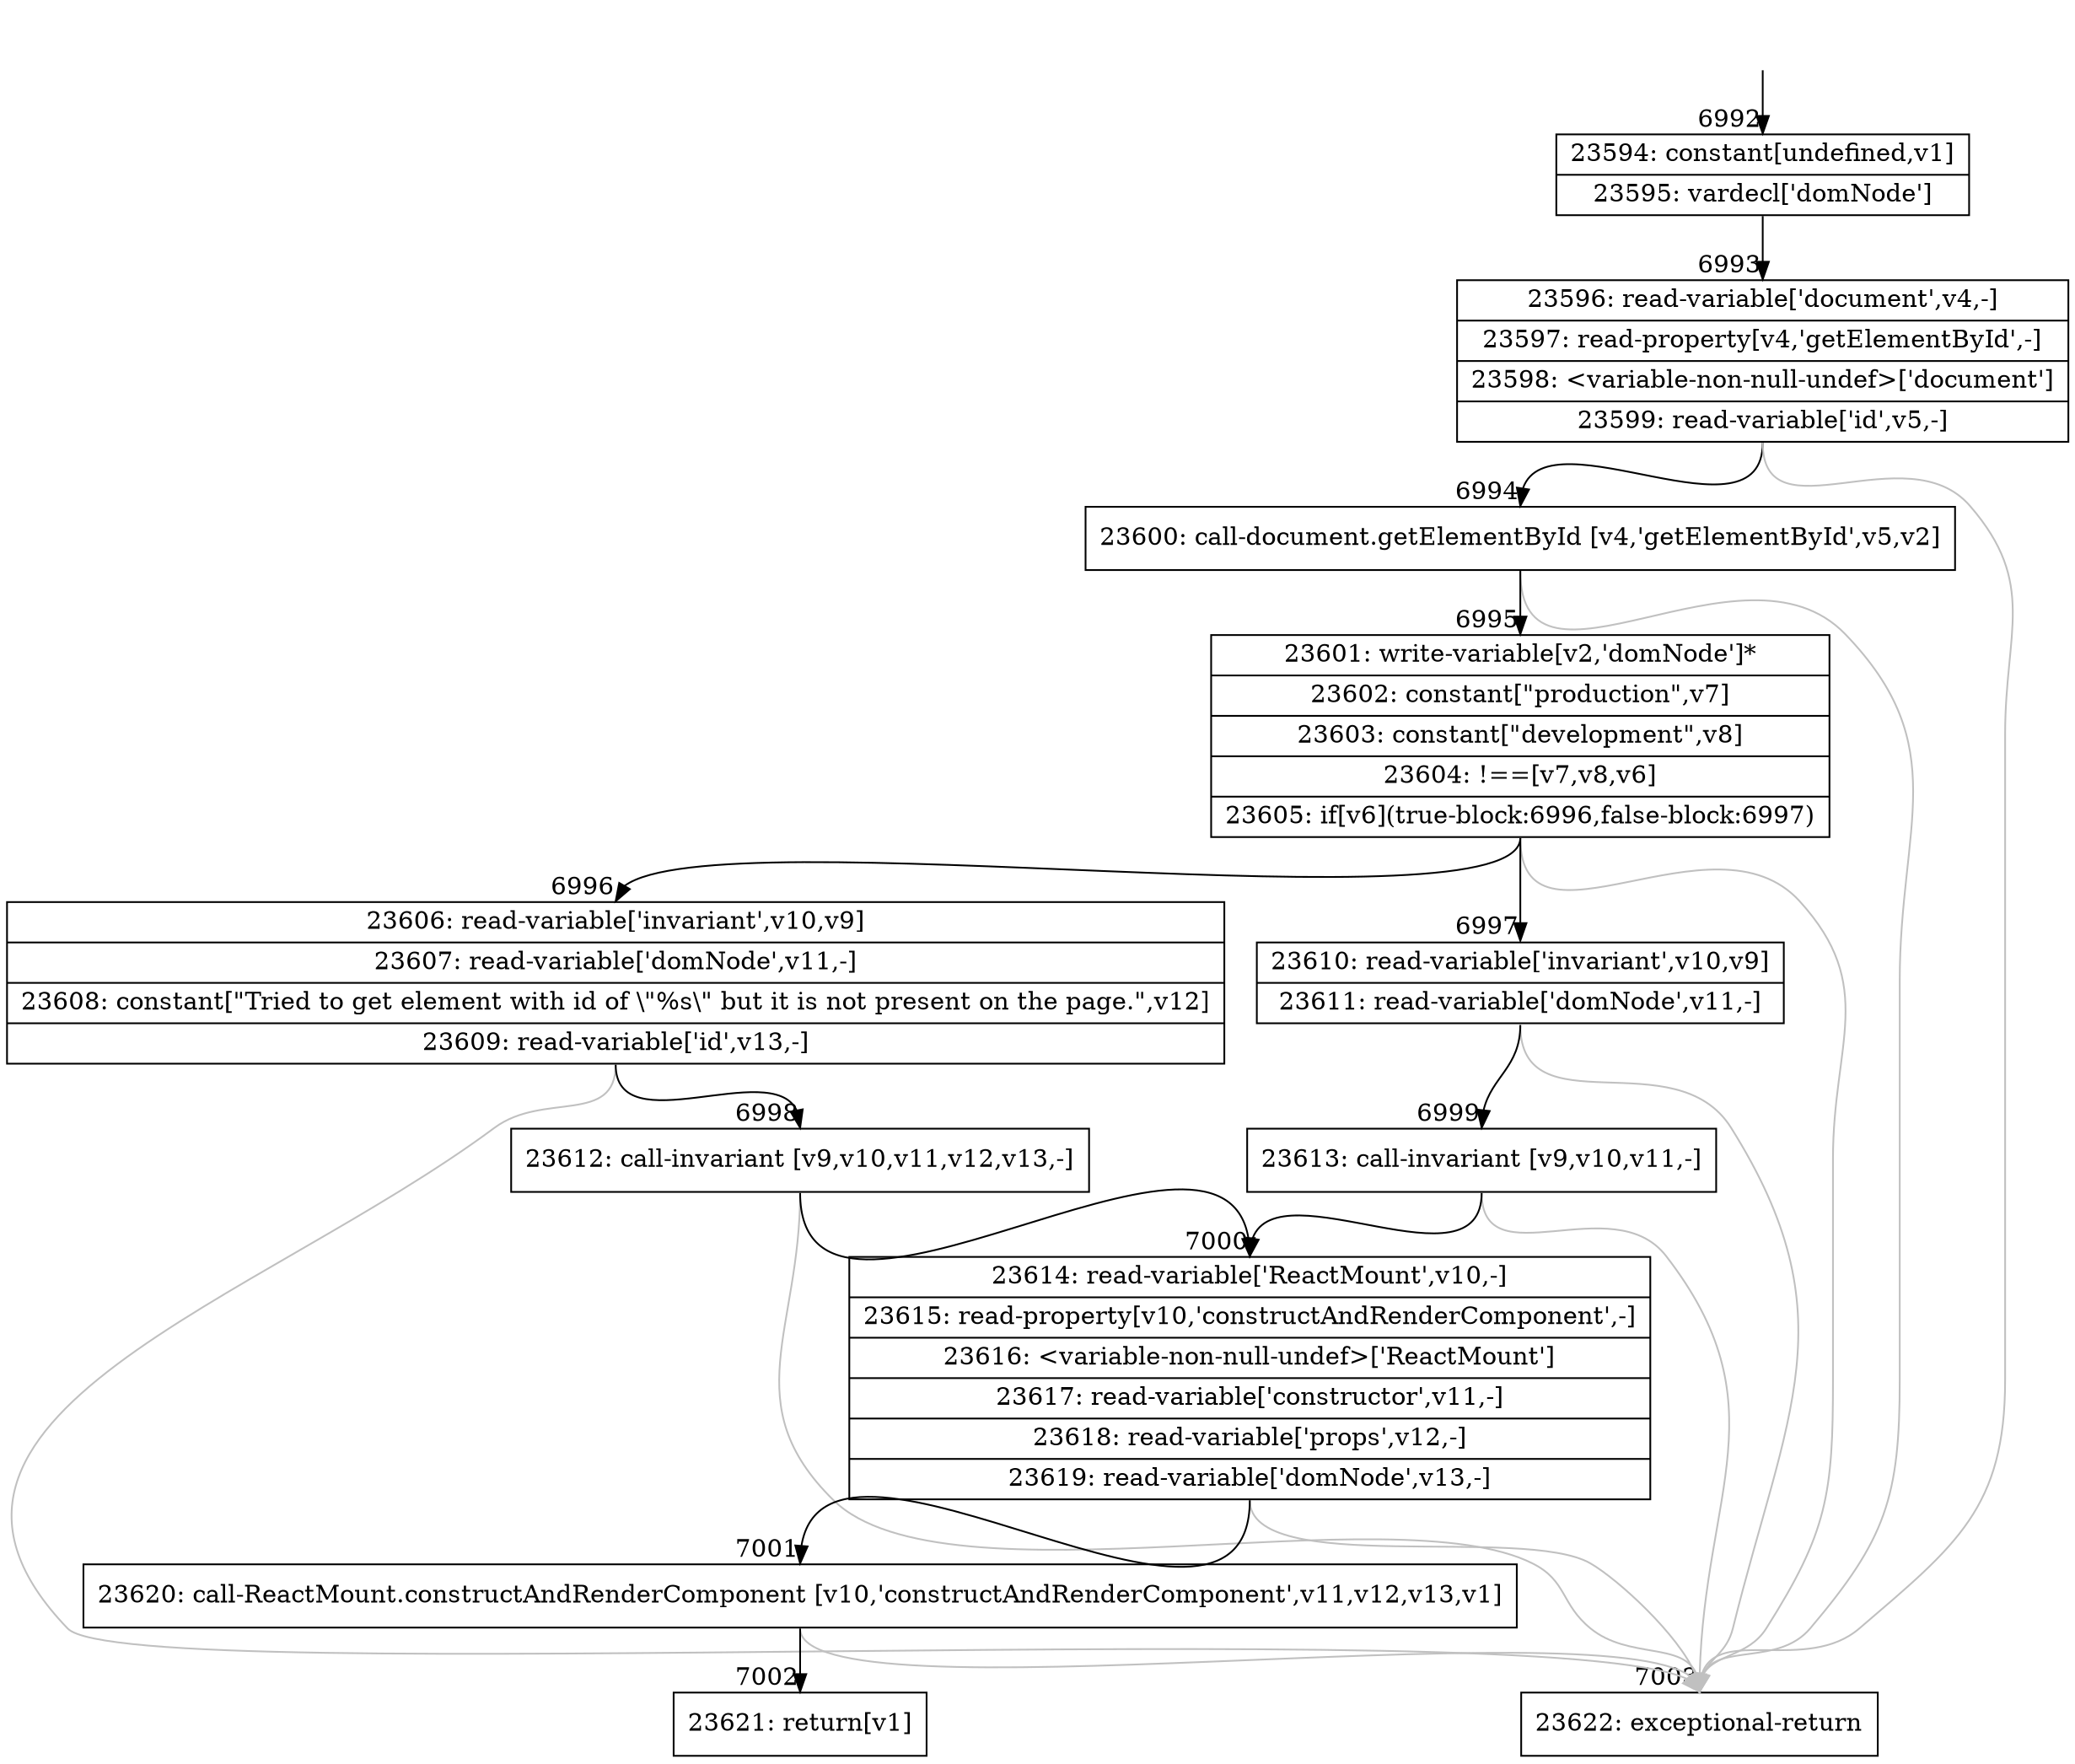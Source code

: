 digraph {
rankdir="TD"
BB_entry487[shape=none,label=""];
BB_entry487 -> BB6992 [tailport=s, headport=n, headlabel="    6992"]
BB6992 [shape=record label="{23594: constant[undefined,v1]|23595: vardecl['domNode']}" ] 
BB6992 -> BB6993 [tailport=s, headport=n, headlabel="      6993"]
BB6993 [shape=record label="{23596: read-variable['document',v4,-]|23597: read-property[v4,'getElementById',-]|23598: \<variable-non-null-undef\>['document']|23599: read-variable['id',v5,-]}" ] 
BB6993 -> BB6994 [tailport=s, headport=n, headlabel="      6994"]
BB6993 -> BB7003 [tailport=s, headport=n, color=gray, headlabel="      7003"]
BB6994 [shape=record label="{23600: call-document.getElementById [v4,'getElementById',v5,v2]}" ] 
BB6994 -> BB6995 [tailport=s, headport=n, headlabel="      6995"]
BB6994 -> BB7003 [tailport=s, headport=n, color=gray]
BB6995 [shape=record label="{23601: write-variable[v2,'domNode']*|23602: constant[\"production\",v7]|23603: constant[\"development\",v8]|23604: !==[v7,v8,v6]|23605: if[v6](true-block:6996,false-block:6997)}" ] 
BB6995 -> BB6996 [tailport=s, headport=n, headlabel="      6996"]
BB6995 -> BB6997 [tailport=s, headport=n, headlabel="      6997"]
BB6995 -> BB7003 [tailport=s, headport=n, color=gray]
BB6996 [shape=record label="{23606: read-variable['invariant',v10,v9]|23607: read-variable['domNode',v11,-]|23608: constant[\"Tried to get element with id of \\\"%s\\\" but it is not present on the page.\",v12]|23609: read-variable['id',v13,-]}" ] 
BB6996 -> BB6998 [tailport=s, headport=n, headlabel="      6998"]
BB6996 -> BB7003 [tailport=s, headport=n, color=gray]
BB6997 [shape=record label="{23610: read-variable['invariant',v10,v9]|23611: read-variable['domNode',v11,-]}" ] 
BB6997 -> BB6999 [tailport=s, headport=n, headlabel="      6999"]
BB6997 -> BB7003 [tailport=s, headport=n, color=gray]
BB6998 [shape=record label="{23612: call-invariant [v9,v10,v11,v12,v13,-]}" ] 
BB6998 -> BB7000 [tailport=s, headport=n, headlabel="      7000"]
BB6998 -> BB7003 [tailport=s, headport=n, color=gray]
BB6999 [shape=record label="{23613: call-invariant [v9,v10,v11,-]}" ] 
BB6999 -> BB7000 [tailport=s, headport=n]
BB6999 -> BB7003 [tailport=s, headport=n, color=gray]
BB7000 [shape=record label="{23614: read-variable['ReactMount',v10,-]|23615: read-property[v10,'constructAndRenderComponent',-]|23616: \<variable-non-null-undef\>['ReactMount']|23617: read-variable['constructor',v11,-]|23618: read-variable['props',v12,-]|23619: read-variable['domNode',v13,-]}" ] 
BB7000 -> BB7001 [tailport=s, headport=n, headlabel="      7001"]
BB7000 -> BB7003 [tailport=s, headport=n, color=gray]
BB7001 [shape=record label="{23620: call-ReactMount.constructAndRenderComponent [v10,'constructAndRenderComponent',v11,v12,v13,v1]}" ] 
BB7001 -> BB7002 [tailport=s, headport=n, headlabel="      7002"]
BB7001 -> BB7003 [tailport=s, headport=n, color=gray]
BB7002 [shape=record label="{23621: return[v1]}" ] 
BB7003 [shape=record label="{23622: exceptional-return}" ] 
//#$~ 12288
}
